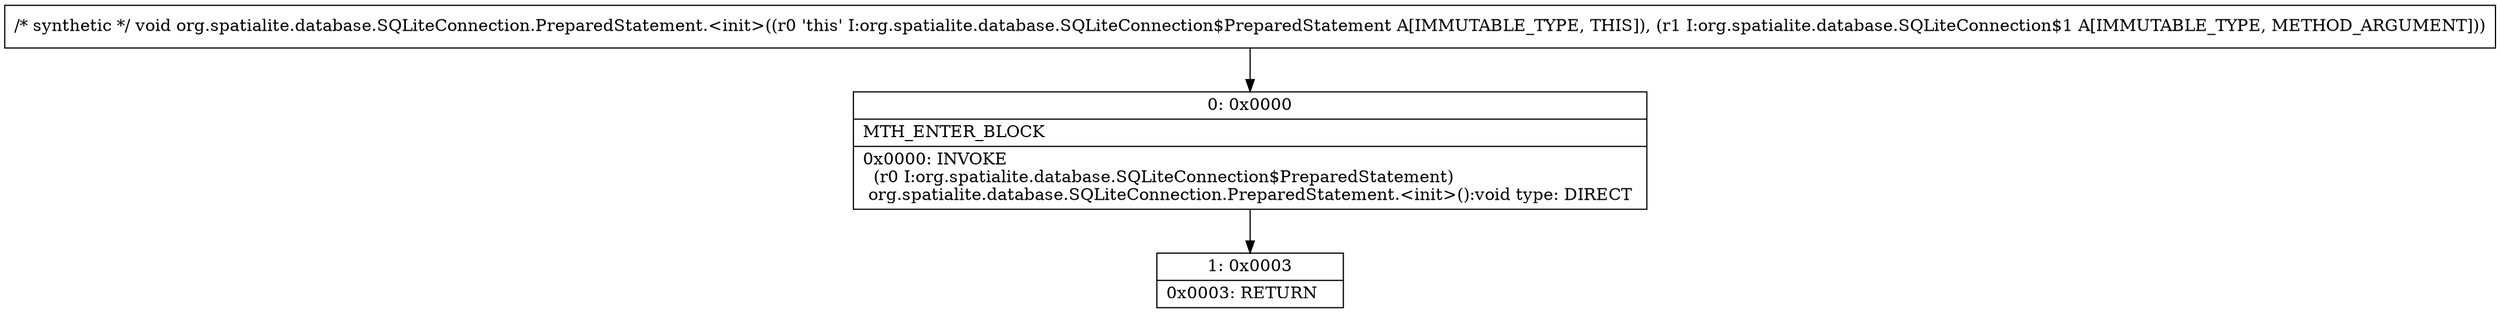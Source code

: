digraph "CFG fororg.spatialite.database.SQLiteConnection.PreparedStatement.\<init\>(Lorg\/spatialite\/database\/SQLiteConnection$1;)V" {
Node_0 [shape=record,label="{0\:\ 0x0000|MTH_ENTER_BLOCK\l|0x0000: INVOKE  \l  (r0 I:org.spatialite.database.SQLiteConnection$PreparedStatement)\l org.spatialite.database.SQLiteConnection.PreparedStatement.\<init\>():void type: DIRECT \l}"];
Node_1 [shape=record,label="{1\:\ 0x0003|0x0003: RETURN   \l}"];
MethodNode[shape=record,label="{\/* synthetic *\/ void org.spatialite.database.SQLiteConnection.PreparedStatement.\<init\>((r0 'this' I:org.spatialite.database.SQLiteConnection$PreparedStatement A[IMMUTABLE_TYPE, THIS]), (r1 I:org.spatialite.database.SQLiteConnection$1 A[IMMUTABLE_TYPE, METHOD_ARGUMENT])) }"];
MethodNode -> Node_0;
Node_0 -> Node_1;
}


